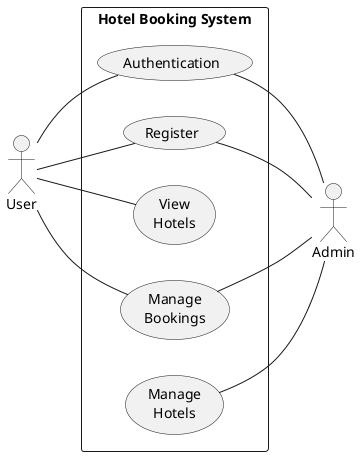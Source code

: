 @startuml VacQ System Use Case Diagram
left to right direction
actor "User" as user
rectangle "Hotel Booking System" as VacQSystem {    
    usecase "Authentication" as authenHotels
    usecase "Register" as register
    usecase "View\nHotels" as viewHotels
    usecase "Manage\nBookings" as manageBooking
    usecase "Manage\nHotels" as manageHotels
}

user -- register
user -- viewHotels
user -- manageBooking
user -- authenHotels

actor "Admin" as admin
register -- admin
manageHotels -- admin
manageBooking -- admin
authenHotels -- admin

@enduml